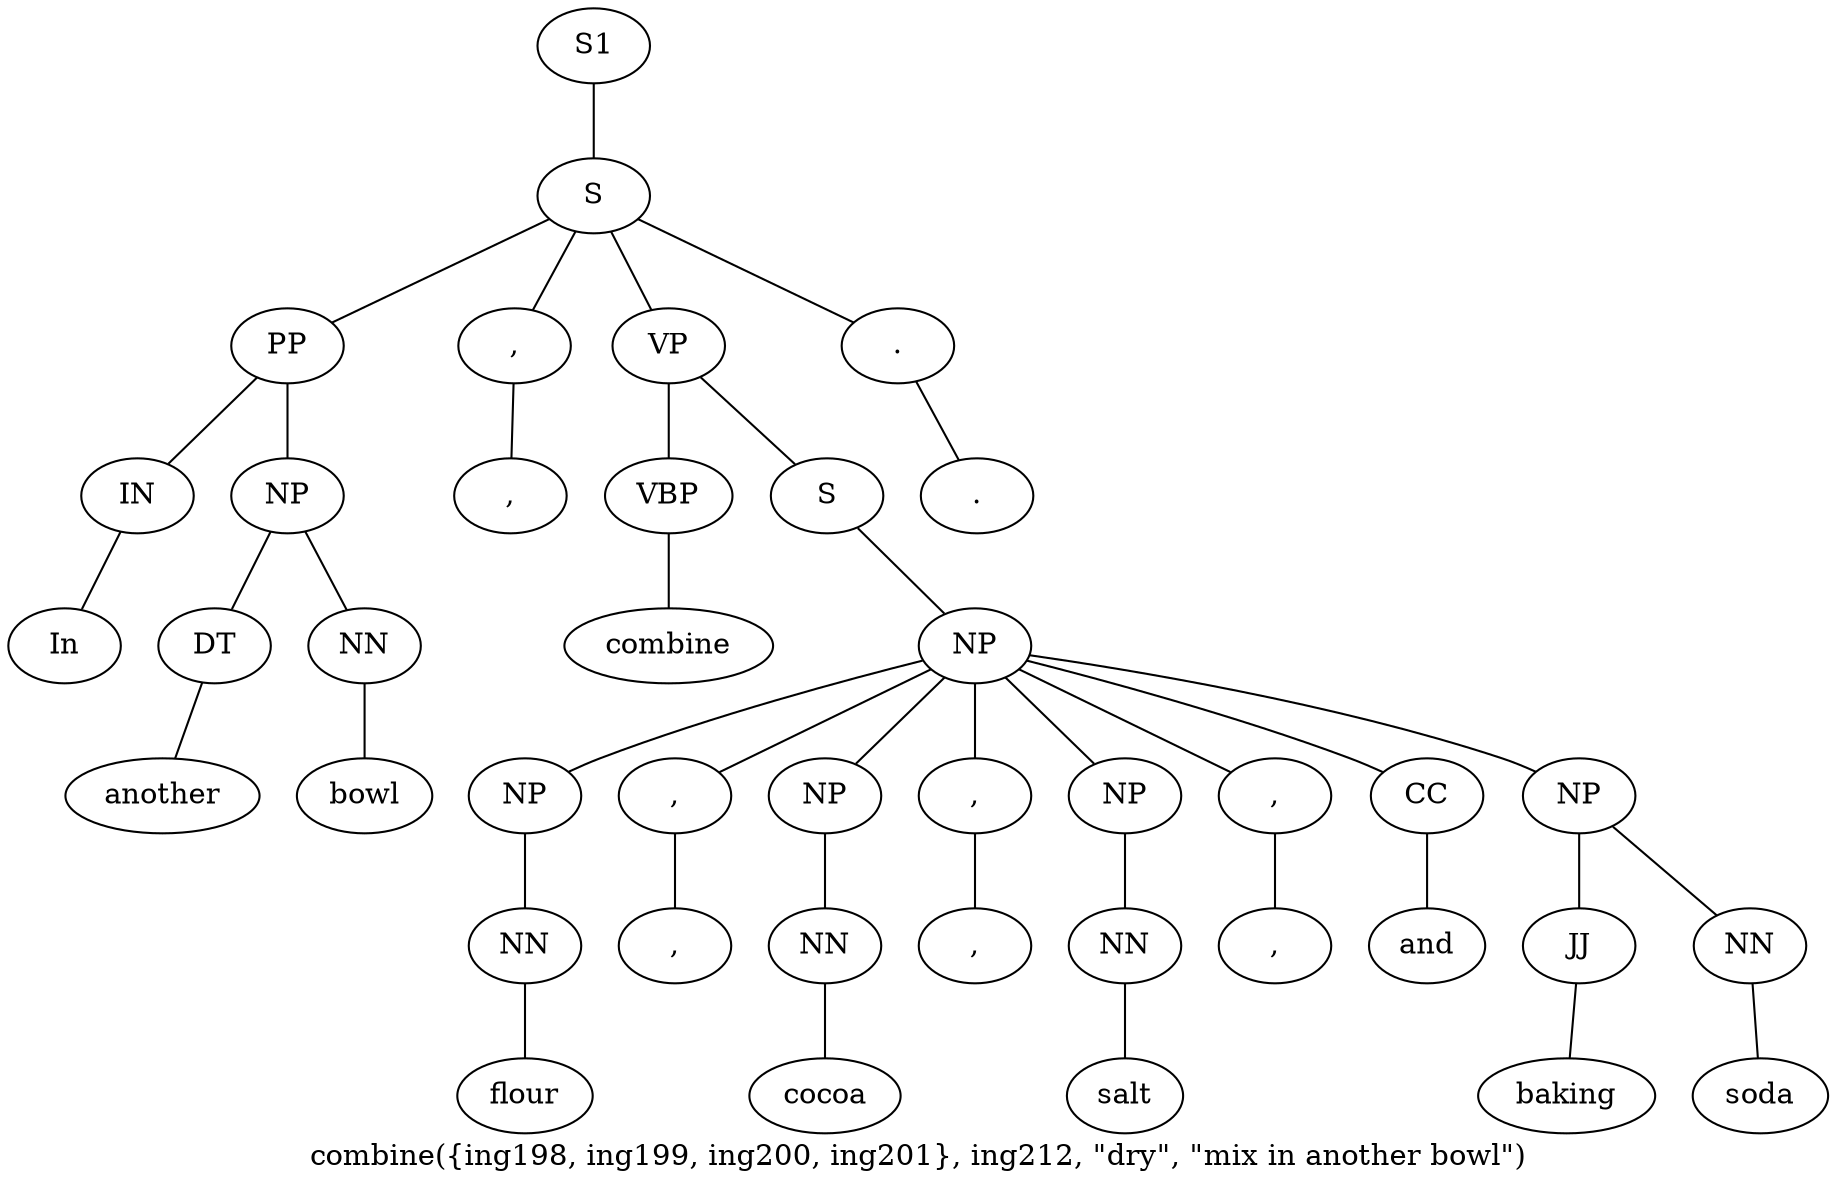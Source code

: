 graph SyntaxGraph {
	label = "combine({ing198, ing199, ing200, ing201}, ing212, \"dry\", \"mix in another bowl\")";
	Node0 [label="S1"];
	Node1 [label="S"];
	Node2 [label="PP"];
	Node3 [label="IN"];
	Node4 [label="In"];
	Node5 [label="NP"];
	Node6 [label="DT"];
	Node7 [label="another"];
	Node8 [label="NN"];
	Node9 [label="bowl"];
	Node10 [label=","];
	Node11 [label=","];
	Node12 [label="VP"];
	Node13 [label="VBP"];
	Node14 [label="combine"];
	Node15 [label="S"];
	Node16 [label="NP"];
	Node17 [label="NP"];
	Node18 [label="NN"];
	Node19 [label="flour"];
	Node20 [label=","];
	Node21 [label=","];
	Node22 [label="NP"];
	Node23 [label="NN"];
	Node24 [label="cocoa"];
	Node25 [label=","];
	Node26 [label=","];
	Node27 [label="NP"];
	Node28 [label="NN"];
	Node29 [label="salt"];
	Node30 [label=","];
	Node31 [label=","];
	Node32 [label="CC"];
	Node33 [label="and"];
	Node34 [label="NP"];
	Node35 [label="JJ"];
	Node36 [label="baking"];
	Node37 [label="NN"];
	Node38 [label="soda"];
	Node39 [label="."];
	Node40 [label="."];

	Node0 -- Node1;
	Node1 -- Node2;
	Node1 -- Node10;
	Node1 -- Node12;
	Node1 -- Node39;
	Node2 -- Node3;
	Node2 -- Node5;
	Node3 -- Node4;
	Node5 -- Node6;
	Node5 -- Node8;
	Node6 -- Node7;
	Node8 -- Node9;
	Node10 -- Node11;
	Node12 -- Node13;
	Node12 -- Node15;
	Node13 -- Node14;
	Node15 -- Node16;
	Node16 -- Node17;
	Node16 -- Node20;
	Node16 -- Node22;
	Node16 -- Node25;
	Node16 -- Node27;
	Node16 -- Node30;
	Node16 -- Node32;
	Node16 -- Node34;
	Node17 -- Node18;
	Node18 -- Node19;
	Node20 -- Node21;
	Node22 -- Node23;
	Node23 -- Node24;
	Node25 -- Node26;
	Node27 -- Node28;
	Node28 -- Node29;
	Node30 -- Node31;
	Node32 -- Node33;
	Node34 -- Node35;
	Node34 -- Node37;
	Node35 -- Node36;
	Node37 -- Node38;
	Node39 -- Node40;
}